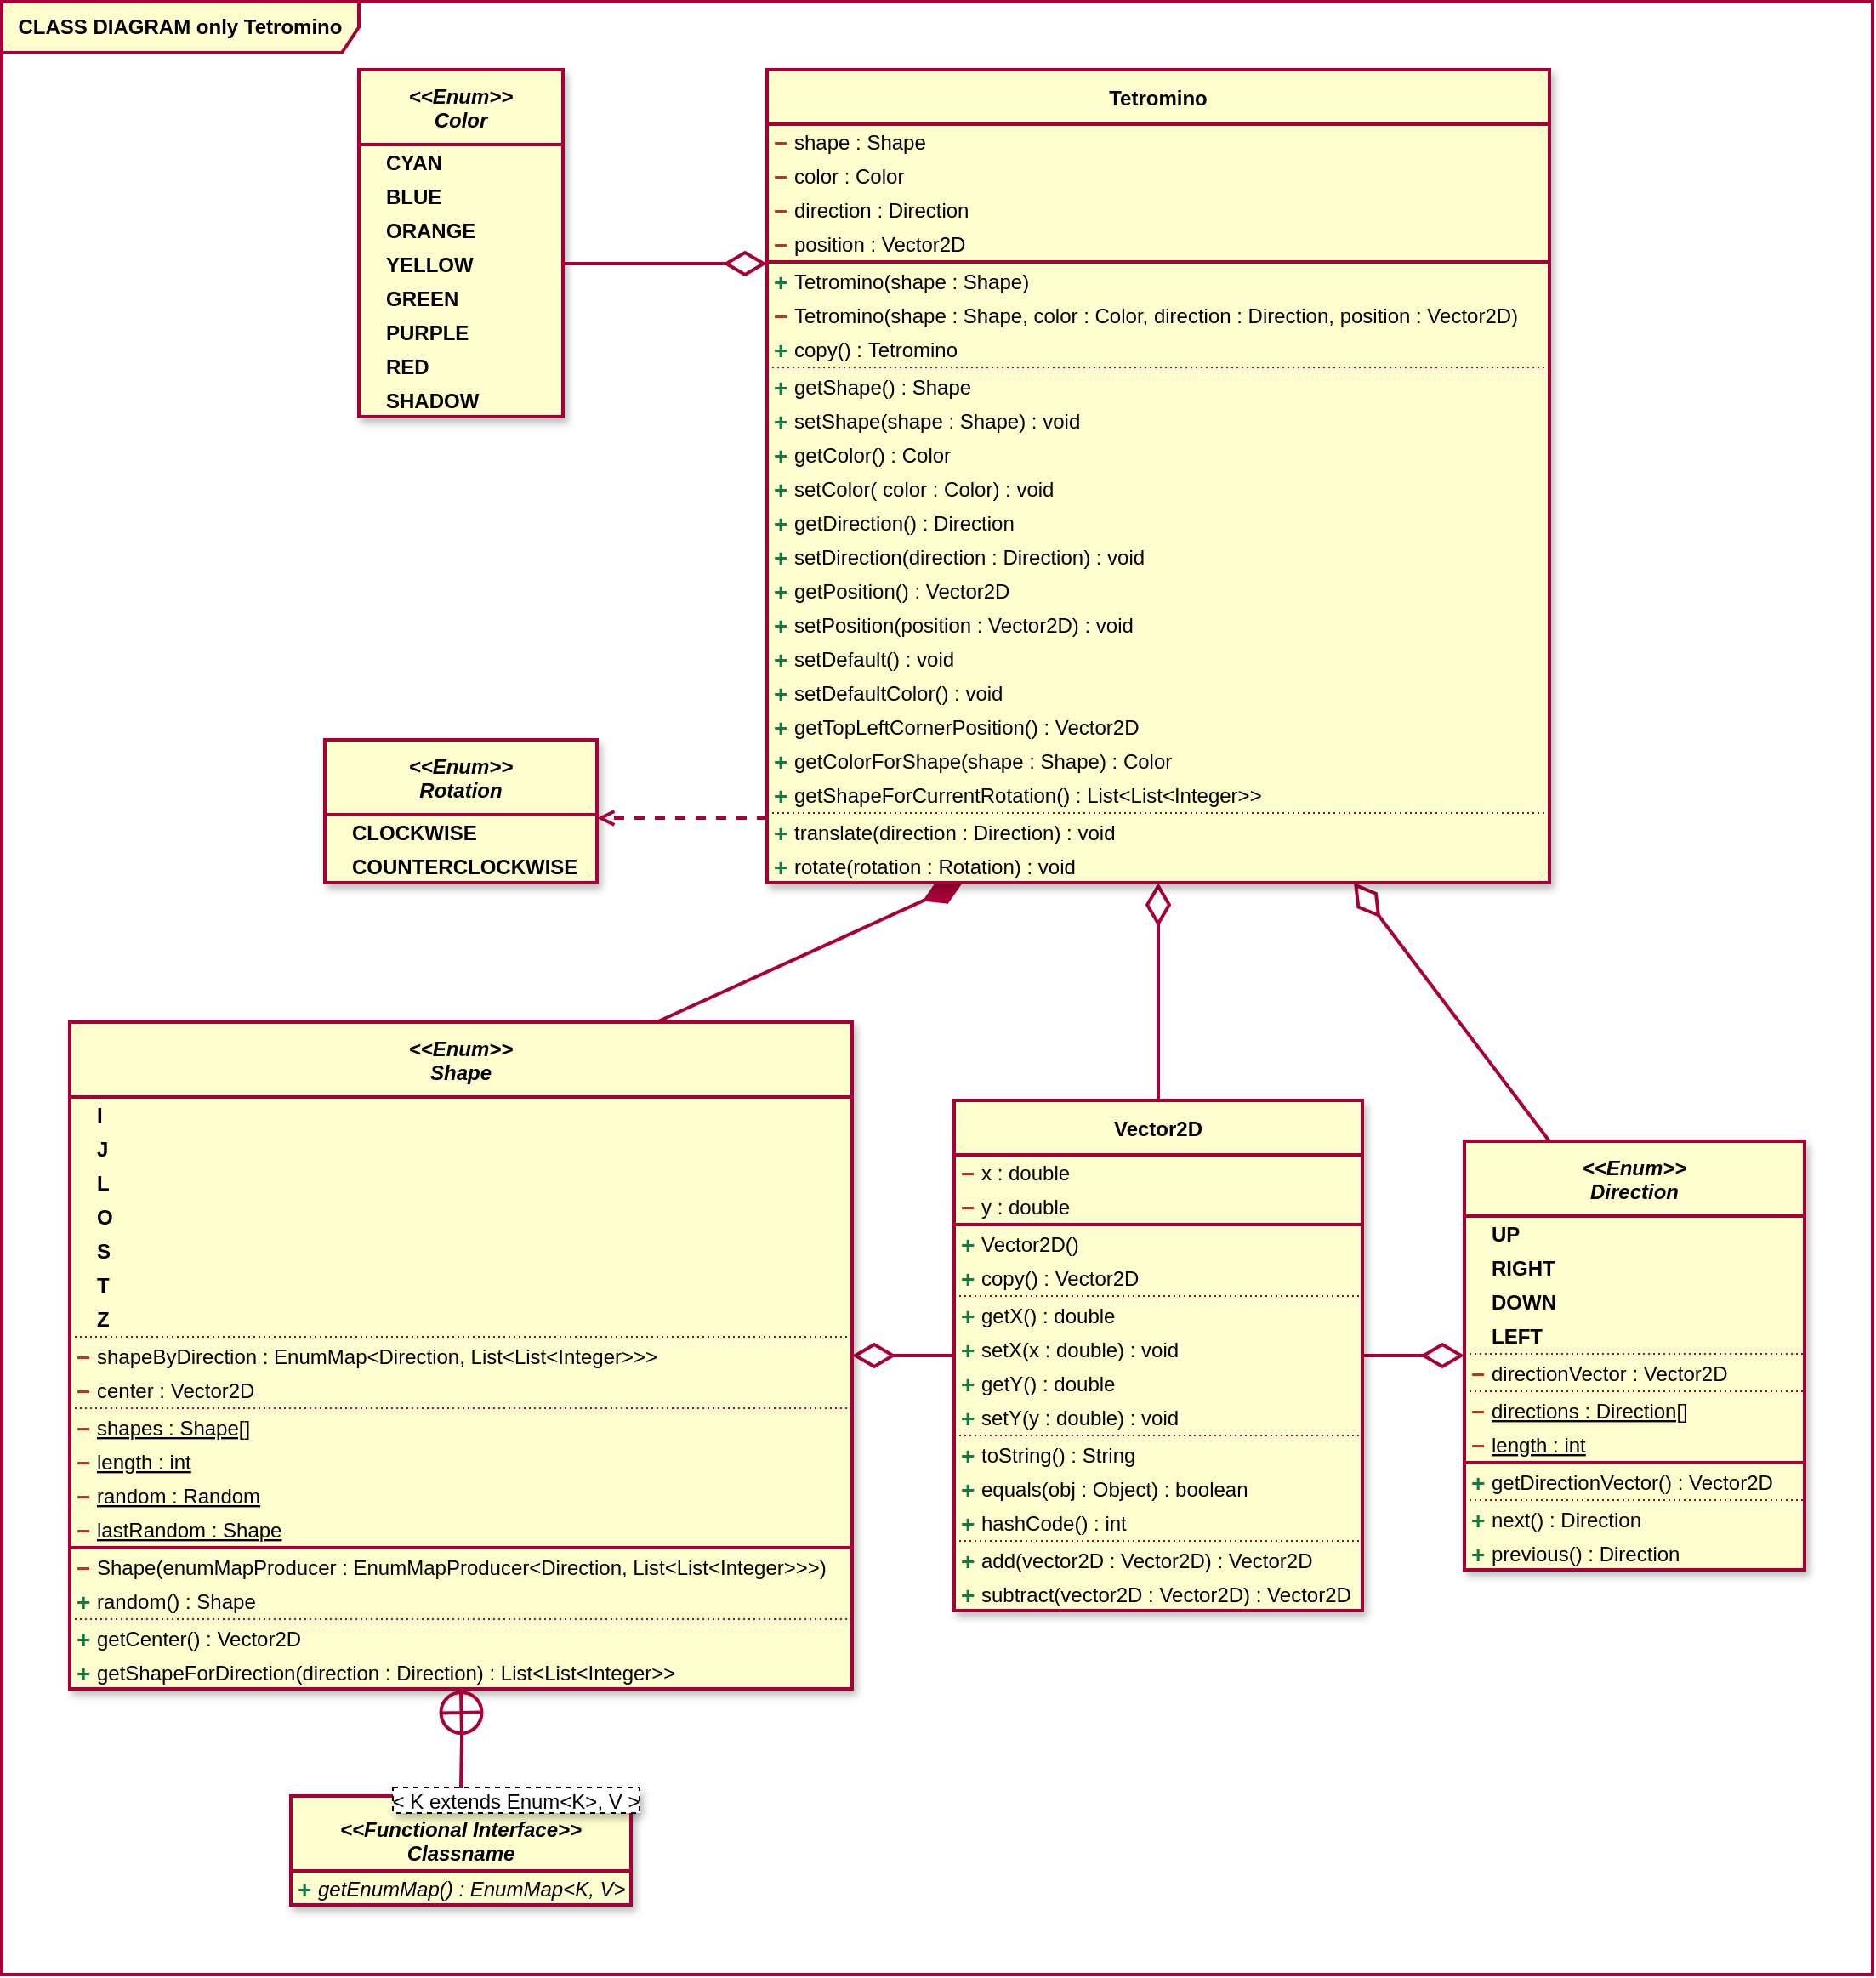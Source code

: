 <mxfile version="14.2.4" type="embed">
    <diagram id="Bbg1Sb1JWJOhMebA5Jdu" name="Page-1">
        <mxGraphModel dx="1197" dy="477" grid="1" gridSize="10" guides="1" tooltips="1" connect="1" arrows="1" fold="1" page="0" pageScale="1" pageWidth="827" pageHeight="1169" math="0" shadow="0">
            <root>
                <mxCell id="0"/>
                <mxCell id="1" parent="0"/>
                <mxCell id="306" style="edgeStyle=orthogonalEdgeStyle;rounded=0;orthogonalLoop=1;jettySize=auto;html=1;startSize=44;endArrow=diamondThin;endFill=0;endSize=20;strokeColor=#A80036;strokeWidth=2;" parent="1" source="24" edge="1">
                    <mxGeometry relative="1" as="geometry">
                        <mxPoint x="560" y="876" as="targetPoint"/>
                    </mxGeometry>
                </mxCell>
                <mxCell id="307" style="edgeStyle=orthogonalEdgeStyle;rounded=0;orthogonalLoop=1;jettySize=auto;html=1;startSize=44;endArrow=diamondThin;endFill=0;endSize=20;strokeColor=#A80036;strokeWidth=2;" parent="1" source="24" edge="1">
                    <mxGeometry relative="1" as="geometry">
                        <mxPoint x="920" y="876" as="targetPoint"/>
                    </mxGeometry>
                </mxCell>
                <mxCell id="308" style="edgeStyle=orthogonalEdgeStyle;rounded=0;orthogonalLoop=1;jettySize=auto;html=1;startSize=44;endArrow=diamondThin;endFill=0;endSize=20;strokeColor=#A80036;strokeWidth=2;entryX=0.5;entryY=1;entryDx=0;entryDy=0;" parent="1" source="24" target="180" edge="1">
                    <mxGeometry relative="1" as="geometry">
                        <mxPoint x="740" y="610" as="targetPoint"/>
                    </mxGeometry>
                </mxCell>
                <mxCell id="24" value="Vector2D" style="swimlane;fontStyle=1;align=center;verticalAlign=middle;childLayout=stackLayout;horizontal=1;startSize=32;horizontalStack=0;resizeParent=1;resizeParentMax=0;resizeLast=0;collapsible=0;marginBottom=0;rounded=0;shadow=1;glass=0;sketch=0;strokeColor=#a80036;strokeWidth=2;fillColor=#fefece;swimlaneFillColor=#FEFECE;expand=1;fontSize=12;spacingTop=0;spacingBottom=0;noLabel=0;snapToPoint=0;fixDash=0;autosize=0;container=0;backgroundOutline=0;overflow=visible;strokeOpacity=100;arcSize=15;" parent="1" vertex="1">
                    <mxGeometry x="620" y="726" width="240" height="300" as="geometry"/>
                </mxCell>
                <mxCell id="29" value="−" style="text;strokeColor=none;fillColor=none;align=left;verticalAlign=middle;spacingLeft=2;spacingRight=4;overflow=hidden;rotatable=0;points=[[0,0.5],[1,0.5]];portConstraint=eastwest;container=0;fontColor=#C82930;fontSize=14;spacingTop=0;fontStyle=1;dropTarget=0;" parent="24" vertex="1">
                    <mxGeometry y="32" width="240" height="20" as="geometry"/>
                </mxCell>
                <mxCell id="30" value="x : double" style="text;strokeColor=none;fillColor=none;align=left;verticalAlign=middle;spacingLeft=4;spacingRight=4;overflow=hidden;rotatable=0;points=[[0,0.5],[1,0.5]];portConstraint=eastwest;fontStyle=0;autosize=1;" parent="29" vertex="1">
                    <mxGeometry x="10" width="80" height="20" as="geometry"/>
                </mxCell>
                <mxCell id="101" value="−" style="text;strokeColor=none;fillColor=none;align=left;verticalAlign=middle;spacingLeft=2;spacingRight=4;overflow=hidden;rotatable=0;points=[[0,0.5],[1,0.5]];portConstraint=eastwest;container=0;fontColor=#C82930;fontSize=14;spacingTop=0;fontStyle=1;dropTarget=0;" parent="24" vertex="1">
                    <mxGeometry y="52" width="240" height="20" as="geometry"/>
                </mxCell>
                <mxCell id="102" value="y : double" style="text;strokeColor=none;fillColor=none;align=left;verticalAlign=middle;spacingLeft=4;spacingRight=4;overflow=hidden;rotatable=0;points=[[0,0.5],[1,0.5]];portConstraint=eastwest;fontStyle=0;autosize=1;" parent="101" vertex="1">
                    <mxGeometry x="10" width="80" height="20" as="geometry"/>
                </mxCell>
                <mxCell id="31" value="" style="line;strokeWidth=2;fillColor=none;align=left;verticalAlign=middle;spacingTop=-1;spacingLeft=3;spacingRight=3;rotatable=0;labelPosition=right;points=[];portConstraint=eastwest;strokeColor=#A80036;" parent="24" vertex="1">
                    <mxGeometry y="72" width="240" height="2" as="geometry"/>
                </mxCell>
                <mxCell id="42" value="+" style="text;strokeColor=none;fillColor=none;align=left;verticalAlign=middle;spacingLeft=2;spacingRight=4;overflow=hidden;rotatable=0;points=[[0,0.5],[1,0.5]];portConstraint=eastwest;container=0;fontColor=#038048;fontStyle=1;fontSize=14;dropTarget=0;" parent="24" vertex="1">
                    <mxGeometry y="74" width="240" height="20" as="geometry"/>
                </mxCell>
                <mxCell id="43" value="Vector2D()" style="text;strokeColor=none;fillColor=none;align=left;verticalAlign=middle;spacingLeft=4;spacingRight=4;overflow=hidden;rotatable=0;points=[[0,0.5],[1,0.5]];portConstraint=eastwest;fontStyle=0;autosize=1;" parent="42" vertex="1">
                    <mxGeometry x="10" width="80" height="20" as="geometry"/>
                </mxCell>
                <mxCell id="44" value="+" style="text;strokeColor=none;fillColor=none;align=left;verticalAlign=middle;spacingLeft=2;spacingRight=4;overflow=hidden;rotatable=0;points=[[0,0.5],[1,0.5]];portConstraint=eastwest;container=0;fontColor=#038048;fontStyle=1;fontSize=14;dropTarget=0;" parent="24" vertex="1">
                    <mxGeometry y="94" width="240" height="20" as="geometry"/>
                </mxCell>
                <mxCell id="45" value="copy() : Vector2D" style="text;strokeColor=none;fillColor=none;align=left;verticalAlign=middle;spacingLeft=4;spacingRight=4;overflow=hidden;rotatable=0;points=[[0,0.5],[1,0.5]];portConstraint=eastwest;fontStyle=0;autosize=1;" parent="44" vertex="1">
                    <mxGeometry x="10" width="120" height="20" as="geometry"/>
                </mxCell>
                <mxCell id="41" value="" style="line;strokeWidth=1;fillColor=none;align=left;verticalAlign=middle;spacingTop=-1;spacingLeft=3;spacingRight=3;rotatable=0;labelPosition=right;points=[];portConstraint=eastwest;strokeColor=#A80036;dashed=1;dashPattern=1 2;" parent="24" vertex="1">
                    <mxGeometry y="114" width="240" height="2" as="geometry"/>
                </mxCell>
                <mxCell id="103" value="+" style="text;strokeColor=none;fillColor=none;align=left;verticalAlign=middle;spacingLeft=2;spacingRight=4;overflow=hidden;rotatable=0;points=[[0,0.5],[1,0.5]];portConstraint=eastwest;container=0;fontColor=#038048;fontStyle=1;fontSize=14;dropTarget=0;" parent="24" vertex="1">
                    <mxGeometry y="116" width="240" height="20" as="geometry"/>
                </mxCell>
                <mxCell id="104" value="getX() : double" style="text;strokeColor=none;fillColor=none;align=left;verticalAlign=middle;spacingLeft=4;spacingRight=4;overflow=hidden;rotatable=0;points=[[0,0.5],[1,0.5]];portConstraint=eastwest;fontStyle=0;autosize=1;" parent="103" vertex="1">
                    <mxGeometry x="10" width="100" height="20" as="geometry"/>
                </mxCell>
                <mxCell id="105" value="+" style="text;strokeColor=none;fillColor=none;align=left;verticalAlign=middle;spacingLeft=2;spacingRight=4;overflow=hidden;rotatable=0;points=[[0,0.5],[1,0.5]];portConstraint=eastwest;container=0;fontColor=#038048;fontStyle=1;fontSize=14;dropTarget=0;" parent="24" vertex="1">
                    <mxGeometry y="136" width="240" height="20" as="geometry"/>
                </mxCell>
                <mxCell id="106" value="setX(x : double) : void" style="text;strokeColor=none;fillColor=none;align=left;verticalAlign=middle;spacingLeft=4;spacingRight=4;overflow=hidden;rotatable=0;points=[[0,0.5],[1,0.5]];portConstraint=eastwest;fontStyle=0;autosize=1;" parent="105" vertex="1">
                    <mxGeometry x="10" width="140" height="20" as="geometry"/>
                </mxCell>
                <mxCell id="107" value="+" style="text;strokeColor=none;fillColor=none;align=left;verticalAlign=middle;spacingLeft=2;spacingRight=4;overflow=hidden;rotatable=0;points=[[0,0.5],[1,0.5]];portConstraint=eastwest;container=0;fontColor=#038048;fontStyle=1;fontSize=14;dropTarget=0;" parent="24" vertex="1">
                    <mxGeometry y="156" width="240" height="20" as="geometry"/>
                </mxCell>
                <mxCell id="108" value="getY() : double" style="text;strokeColor=none;fillColor=none;align=left;verticalAlign=middle;spacingLeft=4;spacingRight=4;overflow=hidden;rotatable=0;points=[[0,0.5],[1,0.5]];portConstraint=eastwest;fontStyle=0;autosize=1;" parent="107" vertex="1">
                    <mxGeometry x="10" width="100" height="20" as="geometry"/>
                </mxCell>
                <mxCell id="109" value="+" style="text;strokeColor=none;fillColor=none;align=left;verticalAlign=middle;spacingLeft=2;spacingRight=4;overflow=hidden;rotatable=0;points=[[0,0.5],[1,0.5]];portConstraint=eastwest;container=0;fontColor=#038048;fontStyle=1;fontSize=14;dropTarget=0;" parent="24" vertex="1">
                    <mxGeometry y="176" width="240" height="20" as="geometry"/>
                </mxCell>
                <mxCell id="110" value="setY(y : double) : void" style="text;strokeColor=none;fillColor=none;align=left;verticalAlign=middle;spacingLeft=4;spacingRight=4;overflow=hidden;rotatable=0;points=[[0,0.5],[1,0.5]];portConstraint=eastwest;fontStyle=0;autosize=1;" parent="109" vertex="1">
                    <mxGeometry x="10" width="140" height="20" as="geometry"/>
                </mxCell>
                <mxCell id="113" value="" style="line;strokeWidth=1;fillColor=none;align=left;verticalAlign=middle;spacingTop=-1;spacingLeft=3;spacingRight=3;rotatable=0;labelPosition=right;points=[];portConstraint=eastwest;strokeColor=#A80036;dashed=1;dashPattern=1 2;" parent="24" vertex="1">
                    <mxGeometry y="196" width="240" height="2" as="geometry"/>
                </mxCell>
                <mxCell id="111" value="+" style="text;strokeColor=none;fillColor=none;align=left;verticalAlign=middle;spacingLeft=2;spacingRight=4;overflow=hidden;rotatable=0;points=[[0,0.5],[1,0.5]];portConstraint=eastwest;container=0;fontColor=#038048;fontStyle=1;fontSize=14;dropTarget=0;" parent="24" vertex="1">
                    <mxGeometry y="198" width="240" height="20" as="geometry"/>
                </mxCell>
                <mxCell id="112" value="toString() : String" style="text;strokeColor=none;fillColor=none;align=left;verticalAlign=middle;spacingLeft=4;spacingRight=4;overflow=hidden;rotatable=0;points=[[0,0.5],[1,0.5]];portConstraint=eastwest;fontStyle=0;autosize=1;" parent="111" vertex="1">
                    <mxGeometry x="10" width="110" height="20" as="geometry"/>
                </mxCell>
                <mxCell id="114" value="+" style="text;strokeColor=none;fillColor=none;align=left;verticalAlign=middle;spacingLeft=2;spacingRight=4;overflow=hidden;rotatable=0;points=[[0,0.5],[1,0.5]];portConstraint=eastwest;container=0;fontColor=#038048;fontStyle=1;fontSize=14;dropTarget=0;" parent="24" vertex="1">
                    <mxGeometry y="218" width="240" height="20" as="geometry"/>
                </mxCell>
                <mxCell id="115" value="equals(obj : Object) : boolean" style="text;strokeColor=none;fillColor=none;align=left;verticalAlign=middle;spacingLeft=4;spacingRight=4;overflow=hidden;rotatable=0;points=[[0,0.5],[1,0.5]];portConstraint=eastwest;fontStyle=0;autosize=1;" parent="114" vertex="1">
                    <mxGeometry x="10" width="180" height="20" as="geometry"/>
                </mxCell>
                <mxCell id="116" value="+" style="text;strokeColor=none;fillColor=none;align=left;verticalAlign=middle;spacingLeft=2;spacingRight=4;overflow=hidden;rotatable=0;points=[[0,0.5],[1,0.5]];portConstraint=eastwest;container=0;fontColor=#038048;fontStyle=1;fontSize=14;dropTarget=0;" parent="24" vertex="1">
                    <mxGeometry y="238" width="240" height="20" as="geometry"/>
                </mxCell>
                <mxCell id="117" value="hashCode() : int" style="text;strokeColor=none;fillColor=none;align=left;verticalAlign=middle;spacingLeft=4;spacingRight=4;overflow=hidden;rotatable=0;points=[[0,0.5],[1,0.5]];portConstraint=eastwest;fontStyle=0;autosize=1;" parent="116" vertex="1">
                    <mxGeometry x="10" width="110" height="20" as="geometry"/>
                </mxCell>
                <mxCell id="122" value="" style="line;strokeWidth=1;fillColor=none;align=left;verticalAlign=middle;spacingTop=-1;spacingLeft=3;spacingRight=3;rotatable=0;labelPosition=right;points=[];portConstraint=eastwest;strokeColor=#A80036;dashed=1;dashPattern=1 2;" parent="24" vertex="1">
                    <mxGeometry y="258" width="240" height="2" as="geometry"/>
                </mxCell>
                <mxCell id="118" value="+" style="text;strokeColor=none;fillColor=none;align=left;verticalAlign=middle;spacingLeft=2;spacingRight=4;overflow=hidden;rotatable=0;points=[[0,0.5],[1,0.5]];portConstraint=eastwest;container=0;fontColor=#038048;fontStyle=1;fontSize=14;dropTarget=0;" parent="24" vertex="1">
                    <mxGeometry y="260" width="240" height="20" as="geometry"/>
                </mxCell>
                <mxCell id="119" value="add(vector2D : Vector2D) : Vector2D" style="text;strokeColor=none;fillColor=none;align=left;verticalAlign=middle;spacingLeft=4;spacingRight=4;overflow=hidden;rotatable=0;points=[[0,0.5],[1,0.5]];portConstraint=eastwest;fontStyle=0;autosize=1;" parent="118" vertex="1">
                    <mxGeometry x="10" width="220" height="20" as="geometry"/>
                </mxCell>
                <mxCell id="120" value="+" style="text;strokeColor=none;fillColor=none;align=left;verticalAlign=middle;spacingLeft=2;spacingRight=4;overflow=hidden;rotatable=0;points=[[0,0.5],[1,0.5]];portConstraint=eastwest;container=0;fontColor=#038048;fontStyle=1;fontSize=14;dropTarget=0;" parent="24" vertex="1">
                    <mxGeometry y="280" width="240" height="20" as="geometry"/>
                </mxCell>
                <mxCell id="121" value="subtract(vector2D : Vector2D) : Vector2D" style="text;strokeColor=none;fillColor=none;align=left;verticalAlign=middle;spacingLeft=4;spacingRight=4;overflow=hidden;rotatable=0;points=[[0,0.5],[1,0.5]];portConstraint=eastwest;fontStyle=0;autosize=1;" parent="120" vertex="1">
                    <mxGeometry x="10" width="240" height="20" as="geometry"/>
                </mxCell>
                <mxCell id="310" style="edgeStyle=none;rounded=0;orthogonalLoop=1;jettySize=auto;html=1;startSize=44;endArrow=diamondThin;endFill=1;endSize=20;strokeColor=#A80036;strokeWidth=2;exitX=0.75;exitY=0;exitDx=0;exitDy=0;entryX=0.25;entryY=1;entryDx=0;entryDy=0;" parent="1" source="50" target="180" edge="1">
                    <mxGeometry relative="1" as="geometry">
                        <mxPoint x="570" y="610" as="targetPoint"/>
                    </mxGeometry>
                </mxCell>
                <mxCell id="50" value="&lt;&lt;Enum&gt;&gt;&#10;Shape" style="swimlane;fontStyle=3;align=center;verticalAlign=middle;childLayout=stackLayout;horizontal=1;startSize=44;horizontalStack=0;resizeParent=1;resizeParentMax=0;resizeLast=0;collapsible=0;marginBottom=0;rounded=0;shadow=1;glass=0;sketch=0;strokeColor=#a80036;strokeWidth=2;fillColor=#fefece;swimlaneFillColor=#FEFECE;expand=1;fontSize=12;spacingTop=0;spacingBottom=0;noLabel=0;snapToPoint=0;fixDash=0;autosize=0;container=0;backgroundOutline=0;overflow=visible;strokeOpacity=100;arcSize=15;" parent="1" vertex="1">
                    <mxGeometry x="100" y="680" width="460" height="392" as="geometry"/>
                </mxCell>
                <mxCell id="51" value="" style="text;strokeColor=none;fillColor=none;align=left;verticalAlign=middle;spacingLeft=2;spacingRight=4;overflow=hidden;rotatable=0;points=[[0,0.5],[1,0.5]];portConstraint=eastwest;container=0;fontColor=#038048;fontStyle=1;fontSize=14;dropTarget=0;" parent="50" vertex="1">
                    <mxGeometry y="44" width="460" height="20" as="geometry"/>
                </mxCell>
                <mxCell id="52" value="I" style="text;strokeColor=none;fillColor=none;align=left;verticalAlign=middle;spacingLeft=4;spacingRight=4;overflow=hidden;rotatable=0;points=[[0,0.5],[1,0.5]];portConstraint=eastwest;fontStyle=1;autosize=1;" parent="51" vertex="1">
                    <mxGeometry x="10" width="30" height="20" as="geometry"/>
                </mxCell>
                <mxCell id="74" value="" style="text;strokeColor=none;fillColor=none;align=left;verticalAlign=middle;spacingLeft=2;spacingRight=4;overflow=hidden;rotatable=0;points=[[0,0.5],[1,0.5]];portConstraint=eastwest;container=0;fontColor=#038048;fontStyle=1;fontSize=14;dropTarget=0;" parent="50" vertex="1">
                    <mxGeometry y="64" width="460" height="20" as="geometry"/>
                </mxCell>
                <mxCell id="75" value="J" style="text;strokeColor=none;fillColor=none;align=left;verticalAlign=middle;spacingLeft=4;spacingRight=4;overflow=hidden;rotatable=0;points=[[0,0.5],[1,0.5]];portConstraint=eastwest;fontStyle=1;autosize=1;" parent="74" vertex="1">
                    <mxGeometry x="10" width="30" height="20" as="geometry"/>
                </mxCell>
                <mxCell id="76" value="" style="text;strokeColor=none;fillColor=none;align=left;verticalAlign=middle;spacingLeft=2;spacingRight=4;overflow=hidden;rotatable=0;points=[[0,0.5],[1,0.5]];portConstraint=eastwest;container=0;fontColor=#038048;fontStyle=1;fontSize=14;dropTarget=0;" parent="50" vertex="1">
                    <mxGeometry y="84" width="460" height="20" as="geometry"/>
                </mxCell>
                <mxCell id="77" value="L" style="text;strokeColor=none;fillColor=none;align=left;verticalAlign=middle;spacingLeft=4;spacingRight=4;overflow=hidden;rotatable=0;points=[[0,0.5],[1,0.5]];portConstraint=eastwest;fontStyle=1;autosize=1;" parent="76" vertex="1">
                    <mxGeometry x="10" width="30" height="20" as="geometry"/>
                </mxCell>
                <mxCell id="78" value="" style="text;strokeColor=none;fillColor=none;align=left;verticalAlign=middle;spacingLeft=2;spacingRight=4;overflow=hidden;rotatable=0;points=[[0,0.5],[1,0.5]];portConstraint=eastwest;container=0;fontColor=#038048;fontStyle=1;fontSize=14;dropTarget=0;" parent="50" vertex="1">
                    <mxGeometry y="104" width="460" height="20" as="geometry"/>
                </mxCell>
                <mxCell id="79" value="O" style="text;strokeColor=none;fillColor=none;align=left;verticalAlign=middle;spacingLeft=4;spacingRight=4;overflow=hidden;rotatable=0;points=[[0,0.5],[1,0.5]];portConstraint=eastwest;fontStyle=1;autosize=1;" parent="78" vertex="1">
                    <mxGeometry x="10" width="30" height="20" as="geometry"/>
                </mxCell>
                <mxCell id="80" value="" style="text;strokeColor=none;fillColor=none;align=left;verticalAlign=middle;spacingLeft=2;spacingRight=4;overflow=hidden;rotatable=0;points=[[0,0.5],[1,0.5]];portConstraint=eastwest;container=0;fontColor=#038048;fontStyle=1;fontSize=14;dropTarget=0;" parent="50" vertex="1">
                    <mxGeometry y="124" width="460" height="20" as="geometry"/>
                </mxCell>
                <mxCell id="81" value="S" style="text;strokeColor=none;fillColor=none;align=left;verticalAlign=middle;spacingLeft=4;spacingRight=4;overflow=hidden;rotatable=0;points=[[0,0.5],[1,0.5]];portConstraint=eastwest;fontStyle=1;autosize=1;" parent="80" vertex="1">
                    <mxGeometry x="10" width="30" height="20" as="geometry"/>
                </mxCell>
                <mxCell id="82" value="" style="text;strokeColor=none;fillColor=none;align=left;verticalAlign=middle;spacingLeft=2;spacingRight=4;overflow=hidden;rotatable=0;points=[[0,0.5],[1,0.5]];portConstraint=eastwest;container=0;fontColor=#038048;fontStyle=1;fontSize=14;dropTarget=0;" parent="50" vertex="1">
                    <mxGeometry y="144" width="460" height="20" as="geometry"/>
                </mxCell>
                <mxCell id="83" value="T" style="text;strokeColor=none;fillColor=none;align=left;verticalAlign=middle;spacingLeft=4;spacingRight=4;overflow=hidden;rotatable=0;points=[[0,0.5],[1,0.5]];portConstraint=eastwest;fontStyle=1;autosize=1;" parent="82" vertex="1">
                    <mxGeometry x="10" width="30" height="20" as="geometry"/>
                </mxCell>
                <mxCell id="84" value="" style="text;strokeColor=none;fillColor=none;align=left;verticalAlign=middle;spacingLeft=2;spacingRight=4;overflow=hidden;rotatable=0;points=[[0,0.5],[1,0.5]];portConstraint=eastwest;container=0;fontColor=#038048;fontStyle=1;fontSize=14;dropTarget=0;" parent="50" vertex="1">
                    <mxGeometry y="164" width="460" height="20" as="geometry"/>
                </mxCell>
                <mxCell id="85" value="Z" style="text;strokeColor=none;fillColor=none;align=left;verticalAlign=middle;spacingLeft=4;spacingRight=4;overflow=hidden;rotatable=0;points=[[0,0.5],[1,0.5]];portConstraint=eastwest;fontStyle=1;autosize=1;" parent="84" vertex="1">
                    <mxGeometry x="10" width="30" height="20" as="geometry"/>
                </mxCell>
                <mxCell id="86" value="" style="line;strokeWidth=1;fillColor=none;align=left;verticalAlign=middle;spacingTop=-1;spacingLeft=3;spacingRight=3;rotatable=0;labelPosition=right;points=[];portConstraint=eastwest;strokeColor=#A80036;dashed=1;dashPattern=1 2;" parent="50" vertex="1">
                    <mxGeometry y="184" width="460" height="2" as="geometry"/>
                </mxCell>
                <mxCell id="55" value="−" style="text;strokeColor=none;fillColor=none;align=left;verticalAlign=middle;spacingLeft=2;spacingRight=4;overflow=hidden;rotatable=0;points=[[0,0.5],[1,0.5]];portConstraint=eastwest;container=0;fontStyle=1;fontSize=14;fontColor=#C82930;dropTarget=0;" parent="50" vertex="1">
                    <mxGeometry y="186" width="460" height="20" as="geometry"/>
                </mxCell>
                <mxCell id="56" value="shapeByDirection : EnumMap&lt;Direction, List&lt;List&lt;Integer&gt;&gt;&gt;" style="text;strokeColor=none;fillColor=none;align=left;verticalAlign=middle;spacingLeft=4;spacingRight=4;overflow=hidden;rotatable=0;points=[[0,0.5],[1,0.5]];portConstraint=eastwest;fontStyle=0;autosize=1;" parent="55" vertex="1">
                    <mxGeometry x="10" width="350" height="20" as="geometry"/>
                </mxCell>
                <mxCell id="87" value="−" style="text;strokeColor=none;fillColor=none;align=left;verticalAlign=middle;spacingLeft=2;spacingRight=4;overflow=hidden;rotatable=0;points=[[0,0.5],[1,0.5]];portConstraint=eastwest;container=0;fontStyle=1;fontSize=14;fontColor=#C82930;dropTarget=0;" parent="50" vertex="1">
                    <mxGeometry y="206" width="460" height="20" as="geometry"/>
                </mxCell>
                <mxCell id="88" value="center : Vector2D" style="text;strokeColor=none;fillColor=none;align=left;verticalAlign=middle;spacingLeft=4;spacingRight=4;overflow=hidden;rotatable=0;points=[[0,0.5],[1,0.5]];portConstraint=eastwest;fontStyle=0;autosize=1;" parent="87" vertex="1">
                    <mxGeometry x="10" width="120" height="20" as="geometry"/>
                </mxCell>
                <mxCell id="97" value="" style="line;strokeWidth=1;fillColor=none;align=left;verticalAlign=middle;spacingTop=-1;spacingLeft=3;spacingRight=3;rotatable=0;labelPosition=right;points=[];portConstraint=eastwest;strokeColor=#A80036;dashed=1;dashPattern=1 2;" parent="50" vertex="1">
                    <mxGeometry y="226" width="460" height="2" as="geometry"/>
                </mxCell>
                <mxCell id="89" value="−" style="text;strokeColor=none;fillColor=none;align=left;verticalAlign=middle;spacingLeft=2;spacingRight=4;overflow=hidden;rotatable=0;points=[[0,0.5],[1,0.5]];portConstraint=eastwest;container=0;fontStyle=1;fontSize=14;fontColor=#C82930;dropTarget=0;" parent="50" vertex="1">
                    <mxGeometry y="228" width="460" height="20" as="geometry"/>
                </mxCell>
                <mxCell id="90" value="shapes : Shape[]" style="text;strokeColor=none;fillColor=none;align=left;verticalAlign=middle;spacingLeft=4;spacingRight=4;overflow=hidden;rotatable=0;points=[[0,0.5],[1,0.5]];portConstraint=eastwest;fontStyle=4;autosize=1;" parent="89" vertex="1">
                    <mxGeometry x="10" width="110" height="20" as="geometry"/>
                </mxCell>
                <mxCell id="91" value="−" style="text;strokeColor=none;fillColor=none;align=left;verticalAlign=middle;spacingLeft=2;spacingRight=4;overflow=hidden;rotatable=0;points=[[0,0.5],[1,0.5]];portConstraint=eastwest;container=0;fontStyle=1;fontSize=14;fontColor=#C82930;dropTarget=0;" parent="50" vertex="1">
                    <mxGeometry y="248" width="460" height="20" as="geometry"/>
                </mxCell>
                <mxCell id="92" value="length : int" style="text;strokeColor=none;fillColor=none;align=left;verticalAlign=middle;spacingLeft=4;spacingRight=4;overflow=hidden;rotatable=0;points=[[0,0.5],[1,0.5]];portConstraint=eastwest;fontStyle=4;autosize=1;" parent="91" vertex="1">
                    <mxGeometry x="10" width="80" height="20" as="geometry"/>
                </mxCell>
                <mxCell id="93" value="−" style="text;strokeColor=none;fillColor=none;align=left;verticalAlign=middle;spacingLeft=2;spacingRight=4;overflow=hidden;rotatable=0;points=[[0,0.5],[1,0.5]];portConstraint=eastwest;container=0;fontStyle=1;fontSize=14;fontColor=#C82930;dropTarget=0;" parent="50" vertex="1">
                    <mxGeometry y="268" width="460" height="20" as="geometry"/>
                </mxCell>
                <mxCell id="94" value="random : Random" style="text;strokeColor=none;fillColor=none;align=left;verticalAlign=middle;spacingLeft=4;spacingRight=4;overflow=hidden;rotatable=0;points=[[0,0.5],[1,0.5]];portConstraint=eastwest;fontStyle=4;autosize=1;" parent="93" vertex="1">
                    <mxGeometry x="10" width="120" height="20" as="geometry"/>
                </mxCell>
                <mxCell id="95" value="−" style="text;strokeColor=none;fillColor=none;align=left;verticalAlign=middle;spacingLeft=2;spacingRight=4;overflow=hidden;rotatable=0;points=[[0,0.5],[1,0.5]];portConstraint=eastwest;container=0;fontStyle=1;fontSize=14;fontColor=#C82930;dropTarget=0;" parent="50" vertex="1">
                    <mxGeometry y="288" width="460" height="20" as="geometry"/>
                </mxCell>
                <mxCell id="96" value="lastRandom : Shape" style="text;strokeColor=none;fillColor=none;align=left;verticalAlign=middle;spacingLeft=4;spacingRight=4;overflow=hidden;rotatable=0;points=[[0,0.5],[1,0.5]];portConstraint=eastwest;fontStyle=4;autosize=1;" parent="95" vertex="1">
                    <mxGeometry x="10" width="130" height="20" as="geometry"/>
                </mxCell>
                <mxCell id="57" value="" style="line;strokeWidth=2;fillColor=none;align=left;verticalAlign=middle;spacingTop=-1;spacingLeft=3;spacingRight=3;rotatable=0;labelPosition=right;points=[];portConstraint=eastwest;strokeColor=#A80036;" parent="50" vertex="1">
                    <mxGeometry y="308" width="460" height="2" as="geometry"/>
                </mxCell>
                <mxCell id="58" value="−" style="text;strokeColor=none;fillColor=none;align=left;verticalAlign=middle;spacingLeft=2;spacingRight=4;overflow=hidden;rotatable=0;points=[[0,0.5],[1,0.5]];portConstraint=eastwest;container=0;fontSize=14;spacingTop=0;fontStyle=1;fontColor=#C82930;dropTarget=0;" parent="50" vertex="1">
                    <mxGeometry y="310" width="460" height="20" as="geometry"/>
                </mxCell>
                <mxCell id="59" value="Shape(enumMapProducer : EnumMapProducer&lt;Direction, List&lt;List&lt;Integer&gt;&gt;&gt;)" style="text;strokeColor=none;fillColor=none;align=left;verticalAlign=middle;spacingLeft=4;spacingRight=4;overflow=hidden;rotatable=0;points=[[0,0.5],[1,0.5]];portConstraint=eastwest;fontStyle=0;autosize=1;" parent="58" vertex="1">
                    <mxGeometry x="10" width="450" height="20" as="geometry"/>
                </mxCell>
                <mxCell id="98" value="+" style="text;strokeColor=none;fillColor=none;align=left;verticalAlign=middle;spacingLeft=2;spacingRight=4;overflow=hidden;rotatable=0;points=[[0,0.5],[1,0.5]];portConstraint=eastwest;container=0;fontColor=#038048;fontStyle=1;fontSize=14;dropTarget=0;" parent="50" vertex="1">
                    <mxGeometry y="330" width="460" height="20" as="geometry"/>
                </mxCell>
                <mxCell id="99" value="random() : Shape" style="text;strokeColor=none;fillColor=none;align=left;verticalAlign=middle;spacingLeft=4;spacingRight=4;overflow=hidden;rotatable=0;points=[[0,0.5],[1,0.5]];portConstraint=eastwest;fontStyle=0;autosize=1;" parent="98" vertex="1">
                    <mxGeometry x="10" width="120" height="20" as="geometry"/>
                </mxCell>
                <mxCell id="67" value="" style="line;strokeWidth=1;fillColor=none;align=left;verticalAlign=middle;spacingTop=-1;spacingLeft=3;spacingRight=3;rotatable=0;labelPosition=right;points=[];portConstraint=eastwest;strokeColor=#A80036;dashed=1;dashPattern=1 2;" parent="50" vertex="1">
                    <mxGeometry y="350" width="460" height="2" as="geometry"/>
                </mxCell>
                <mxCell id="68" value="+" style="text;strokeColor=none;fillColor=none;align=left;verticalAlign=middle;spacingLeft=2;spacingRight=4;overflow=hidden;rotatable=0;points=[[0,0.5],[1,0.5]];portConstraint=eastwest;container=0;fontColor=#038048;fontStyle=1;fontSize=14;dropTarget=0;" parent="50" vertex="1">
                    <mxGeometry y="352" width="460" height="20" as="geometry"/>
                </mxCell>
                <mxCell id="69" value="getCenter() : Vector2D" style="text;strokeColor=none;fillColor=none;align=left;verticalAlign=middle;spacingLeft=4;spacingRight=4;overflow=hidden;rotatable=0;points=[[0,0.5],[1,0.5]];portConstraint=eastwest;fontStyle=0;autosize=1;" parent="68" vertex="1">
                    <mxGeometry x="10" width="140" height="20" as="geometry"/>
                </mxCell>
                <mxCell id="70" value="+" style="text;strokeColor=none;fillColor=none;align=left;verticalAlign=middle;spacingLeft=2;spacingRight=4;overflow=hidden;rotatable=0;points=[[0,0.5],[1,0.5]];portConstraint=eastwest;container=0;fontColor=#038048;fontStyle=1;fontSize=14;dropTarget=0;" parent="50" vertex="1">
                    <mxGeometry y="372" width="460" height="20" as="geometry"/>
                </mxCell>
                <mxCell id="71" value="getShapeForDirection(direction : Direction) : List&lt;List&lt;Integer&gt;&gt;" style="text;strokeColor=none;fillColor=none;align=left;verticalAlign=middle;spacingLeft=4;spacingRight=4;overflow=hidden;rotatable=0;points=[[0,0.5],[1,0.5]];portConstraint=eastwest;fontStyle=0;autosize=1;" parent="70" vertex="1">
                    <mxGeometry x="10" width="360" height="20" as="geometry"/>
                </mxCell>
                <mxCell id="100" value="" style="group;imageWidth=24;spacingBottom=0;" parent="1" vertex="1" connectable="0">
                    <mxGeometry x="210" y="1130" width="225" height="71" as="geometry"/>
                </mxCell>
                <mxCell id="2" value="&lt;&lt;Functional Interface&gt;&gt;&#10;Classname" style="swimlane;fontStyle=3;align=center;verticalAlign=middle;childLayout=stackLayout;horizontal=1;startSize=44;horizontalStack=0;resizeParent=1;resizeParentMax=0;resizeLast=0;collapsible=0;marginBottom=0;rounded=0;shadow=1;glass=0;sketch=0;strokeColor=#a80036;strokeWidth=2;fillColor=#fefece;swimlaneFillColor=#FEFECE;expand=1;fontSize=12;spacingTop=0;spacingBottom=-8;noLabel=0;snapToPoint=0;fixDash=0;autosize=0;container=0;backgroundOutline=0;overflow=visible;strokeOpacity=100;arcSize=15;" parent="100" vertex="1">
                    <mxGeometry x="20" y="5" width="200" height="64" as="geometry"/>
                </mxCell>
                <mxCell id="20" value="+" style="text;strokeColor=none;fillColor=none;align=left;verticalAlign=middle;spacingLeft=2;spacingRight=4;overflow=hidden;rotatable=0;points=[[0,0.5],[1,0.5]];portConstraint=eastwest;container=0;fontColor=#038048;fontStyle=1;fontSize=14;dropTarget=0;" parent="2" vertex="1">
                    <mxGeometry y="44" width="200" height="20" as="geometry"/>
                </mxCell>
                <mxCell id="21" value="getEnumMap() : EnumMap&lt;K, V&gt;" style="text;strokeColor=none;fillColor=none;align=left;verticalAlign=middle;spacingLeft=4;spacingRight=4;overflow=hidden;rotatable=0;points=[[0,0.5],[1,0.5]];portConstraint=eastwest;fontStyle=2;autosize=1;" parent="20" vertex="1">
                    <mxGeometry x="10" width="200" height="20" as="geometry"/>
                </mxCell>
                <mxCell id="47" value="&lt; K extends Enum&lt;K&gt;, V &gt;" style="fontStyle=0;dashed=1;rounded=0;shadow=1;glass=0;sketch=0;startSize=26;strokeWidth=1;fontSize=12;fillColor=#FFFFFF;imageWidth=24;" parent="100" vertex="1">
                    <mxGeometry x="80" width="145" height="15" as="geometry"/>
                </mxCell>
                <mxCell id="309" style="rounded=0;orthogonalLoop=1;jettySize=auto;html=1;startSize=44;endArrow=diamondThin;endFill=0;endSize=20;strokeColor=#A80036;strokeWidth=2;exitX=0.25;exitY=0;exitDx=0;exitDy=0;entryX=0.75;entryY=1;entryDx=0;entryDy=0;" parent="1" source="145" target="180" edge="1">
                    <mxGeometry relative="1" as="geometry">
                        <mxPoint x="870" y="620" as="targetPoint"/>
                    </mxGeometry>
                </mxCell>
                <mxCell id="145" value="&lt;&lt;Enum&gt;&gt;&#10;Direction" style="swimlane;fontStyle=3;align=center;verticalAlign=middle;childLayout=stackLayout;horizontal=1;startSize=44;horizontalStack=0;resizeParent=1;resizeParentMax=0;resizeLast=0;collapsible=0;marginBottom=0;rounded=0;shadow=1;glass=0;sketch=0;strokeColor=#a80036;strokeWidth=2;fillColor=#fefece;swimlaneFillColor=#FEFECE;expand=1;fontSize=12;spacingTop=0;spacingBottom=0;noLabel=0;snapToPoint=0;fixDash=0;autosize=0;container=0;backgroundOutline=0;overflow=visible;strokeOpacity=100;arcSize=15;" parent="1" vertex="1">
                    <mxGeometry x="920" y="750" width="200" height="252" as="geometry"/>
                </mxCell>
                <mxCell id="146" value="" style="text;strokeColor=none;fillColor=none;align=left;verticalAlign=middle;spacingLeft=2;spacingRight=4;overflow=hidden;rotatable=0;points=[[0,0.5],[1,0.5]];portConstraint=eastwest;container=0;fontColor=#038048;fontStyle=1;fontSize=14;dropTarget=0;" parent="145" vertex="1">
                    <mxGeometry y="44" width="200" height="20" as="geometry"/>
                </mxCell>
                <mxCell id="147" value="UP" style="text;strokeColor=none;fillColor=none;align=left;verticalAlign=middle;spacingLeft=4;spacingRight=4;overflow=hidden;rotatable=0;points=[[0,0.5],[1,0.5]];portConstraint=eastwest;fontStyle=1;autosize=1;" parent="146" vertex="1">
                    <mxGeometry x="10" width="40" height="20" as="geometry"/>
                </mxCell>
                <mxCell id="167" value="" style="text;strokeColor=none;fillColor=none;align=left;verticalAlign=middle;spacingLeft=2;spacingRight=4;overflow=hidden;rotatable=0;points=[[0,0.5],[1,0.5]];portConstraint=eastwest;container=0;fontColor=#038048;fontStyle=1;fontSize=14;dropTarget=0;" parent="145" vertex="1">
                    <mxGeometry y="64" width="200" height="20" as="geometry"/>
                </mxCell>
                <mxCell id="168" value="RIGHT" style="text;strokeColor=none;fillColor=none;align=left;verticalAlign=middle;spacingLeft=4;spacingRight=4;overflow=hidden;rotatable=0;points=[[0,0.5],[1,0.5]];portConstraint=eastwest;fontStyle=1;autosize=1;" parent="167" vertex="1">
                    <mxGeometry x="10" width="60" height="20" as="geometry"/>
                </mxCell>
                <mxCell id="169" value="" style="text;strokeColor=none;fillColor=none;align=left;verticalAlign=middle;spacingLeft=2;spacingRight=4;overflow=hidden;rotatable=0;points=[[0,0.5],[1,0.5]];portConstraint=eastwest;container=0;fontColor=#038048;fontStyle=1;fontSize=14;dropTarget=0;" parent="145" vertex="1">
                    <mxGeometry y="84" width="200" height="20" as="geometry"/>
                </mxCell>
                <mxCell id="170" value="DOWN" style="text;strokeColor=none;fillColor=none;align=left;verticalAlign=middle;spacingLeft=4;spacingRight=4;overflow=hidden;rotatable=0;points=[[0,0.5],[1,0.5]];portConstraint=eastwest;fontStyle=1;autosize=1;" parent="169" vertex="1">
                    <mxGeometry x="10" width="60" height="20" as="geometry"/>
                </mxCell>
                <mxCell id="171" value="" style="text;strokeColor=none;fillColor=none;align=left;verticalAlign=middle;spacingLeft=2;spacingRight=4;overflow=hidden;rotatable=0;points=[[0,0.5],[1,0.5]];portConstraint=eastwest;container=0;fontColor=#038048;fontStyle=1;fontSize=14;dropTarget=0;" parent="145" vertex="1">
                    <mxGeometry y="104" width="200" height="20" as="geometry"/>
                </mxCell>
                <mxCell id="172" value="LEFT" style="text;strokeColor=none;fillColor=none;align=left;verticalAlign=middle;spacingLeft=4;spacingRight=4;overflow=hidden;rotatable=0;points=[[0,0.5],[1,0.5]];portConstraint=eastwest;fontStyle=1;autosize=1;" parent="171" vertex="1">
                    <mxGeometry x="10" width="50" height="20" as="geometry"/>
                </mxCell>
                <mxCell id="173" value="" style="line;strokeWidth=1;fillColor=none;align=left;verticalAlign=middle;spacingTop=-1;spacingLeft=3;spacingRight=3;rotatable=0;labelPosition=right;points=[];portConstraint=eastwest;strokeColor=#A80036;dashed=1;dashPattern=1 2;" parent="145" vertex="1">
                    <mxGeometry y="124" width="200" height="2" as="geometry"/>
                </mxCell>
                <mxCell id="150" value="−" style="text;strokeColor=none;fillColor=none;align=left;verticalAlign=middle;spacingLeft=2;spacingRight=4;overflow=hidden;rotatable=0;points=[[0,0.5],[1,0.5]];portConstraint=eastwest;container=0;fontStyle=1;fontSize=14;fontColor=#C82930;dropTarget=0;" parent="145" vertex="1">
                    <mxGeometry y="126" width="200" height="20" as="geometry"/>
                </mxCell>
                <mxCell id="151" value="directionVector : Vector2D" style="text;strokeColor=none;fillColor=none;align=left;verticalAlign=middle;spacingLeft=4;spacingRight=4;overflow=hidden;rotatable=0;points=[[0,0.5],[1,0.5]];portConstraint=eastwest;fontStyle=0;autosize=1;" parent="150" vertex="1">
                    <mxGeometry x="10" width="160" height="20" as="geometry"/>
                </mxCell>
                <mxCell id="162" value="" style="line;strokeWidth=1;fillColor=none;align=left;verticalAlign=middle;spacingTop=-1;spacingLeft=3;spacingRight=3;rotatable=0;labelPosition=right;points=[];portConstraint=eastwest;strokeColor=#A80036;dashed=1;dashPattern=1 2;" parent="145" vertex="1">
                    <mxGeometry y="146" width="200" height="2" as="geometry"/>
                </mxCell>
                <mxCell id="174" value="−" style="text;strokeColor=none;fillColor=none;align=left;verticalAlign=middle;spacingLeft=2;spacingRight=4;overflow=hidden;rotatable=0;points=[[0,0.5],[1,0.5]];portConstraint=eastwest;container=0;fontStyle=1;fontSize=14;fontColor=#C82930;dropTarget=0;" parent="145" vertex="1">
                    <mxGeometry y="148" width="200" height="20" as="geometry"/>
                </mxCell>
                <mxCell id="175" value="directions : Direction[]" style="text;strokeColor=none;fillColor=none;align=left;verticalAlign=middle;spacingLeft=4;spacingRight=4;overflow=hidden;rotatable=0;points=[[0,0.5],[1,0.5]];portConstraint=eastwest;fontStyle=4;autosize=1;" parent="174" vertex="1">
                    <mxGeometry x="10" width="140" height="20" as="geometry"/>
                </mxCell>
                <mxCell id="176" value="−" style="text;strokeColor=none;fillColor=none;align=left;verticalAlign=middle;spacingLeft=2;spacingRight=4;overflow=hidden;rotatable=0;points=[[0,0.5],[1,0.5]];portConstraint=eastwest;container=0;fontStyle=1;fontSize=14;fontColor=#C82930;dropTarget=0;" parent="145" vertex="1">
                    <mxGeometry y="168" width="200" height="20" as="geometry"/>
                </mxCell>
                <mxCell id="177" value="length : int" style="text;strokeColor=none;fillColor=none;align=left;verticalAlign=middle;spacingLeft=4;spacingRight=4;overflow=hidden;rotatable=0;points=[[0,0.5],[1,0.5]];portConstraint=eastwest;fontStyle=4;autosize=1;" parent="176" vertex="1">
                    <mxGeometry x="10" width="80" height="20" as="geometry"/>
                </mxCell>
                <mxCell id="152" value="" style="line;strokeWidth=2;fillColor=none;align=left;verticalAlign=middle;spacingTop=-1;spacingLeft=3;spacingRight=3;rotatable=0;labelPosition=right;points=[];portConstraint=eastwest;strokeColor=#A80036;" parent="145" vertex="1">
                    <mxGeometry y="188" width="200" height="2" as="geometry"/>
                </mxCell>
                <mxCell id="163" value="+" style="text;strokeColor=none;fillColor=none;align=left;verticalAlign=middle;spacingLeft=2;spacingRight=4;overflow=hidden;rotatable=0;points=[[0,0.5],[1,0.5]];portConstraint=eastwest;container=0;fontColor=#038048;fontStyle=1;fontSize=14;dropTarget=0;" parent="145" vertex="1">
                    <mxGeometry y="190" width="200" height="20" as="geometry"/>
                </mxCell>
                <mxCell id="164" value="getDirectionVector() : Vector2D" style="text;strokeColor=none;fillColor=none;align=left;verticalAlign=middle;spacingLeft=4;spacingRight=4;overflow=hidden;rotatable=0;points=[[0,0.5],[1,0.5]];portConstraint=eastwest;fontStyle=0;autosize=1;" parent="163" vertex="1">
                    <mxGeometry x="10" width="190" height="20" as="geometry"/>
                </mxCell>
                <mxCell id="157" value="" style="line;strokeWidth=1;fillColor=none;align=left;verticalAlign=middle;spacingTop=-1;spacingLeft=3;spacingRight=3;rotatable=0;labelPosition=right;points=[];portConstraint=eastwest;strokeColor=#A80036;dashed=1;dashPattern=1 2;" parent="145" vertex="1">
                    <mxGeometry y="210" width="200" height="2" as="geometry"/>
                </mxCell>
                <mxCell id="165" value="+" style="text;strokeColor=none;fillColor=none;align=left;verticalAlign=middle;spacingLeft=2;spacingRight=4;overflow=hidden;rotatable=0;points=[[0,0.5],[1,0.5]];portConstraint=eastwest;container=0;fontColor=#038048;fontStyle=1;fontSize=14;dropTarget=0;" parent="145" vertex="1">
                    <mxGeometry y="212" width="200" height="20" as="geometry"/>
                </mxCell>
                <mxCell id="166" value="next() : Direction" style="text;strokeColor=none;fillColor=none;align=left;verticalAlign=middle;spacingLeft=4;spacingRight=4;overflow=hidden;rotatable=0;points=[[0,0.5],[1,0.5]];portConstraint=eastwest;fontStyle=0;autosize=1;" parent="165" vertex="1">
                    <mxGeometry x="10" width="110" height="20" as="geometry"/>
                </mxCell>
                <mxCell id="178" value="+" style="text;strokeColor=none;fillColor=none;align=left;verticalAlign=middle;spacingLeft=2;spacingRight=4;overflow=hidden;rotatable=0;points=[[0,0.5],[1,0.5]];portConstraint=eastwest;container=0;fontColor=#038048;fontStyle=1;fontSize=14;dropTarget=0;" parent="145" vertex="1">
                    <mxGeometry y="232" width="200" height="20" as="geometry"/>
                </mxCell>
                <mxCell id="179" value="previous() : Direction" style="text;strokeColor=none;fillColor=none;align=left;verticalAlign=middle;spacingLeft=4;spacingRight=4;overflow=hidden;rotatable=0;points=[[0,0.5],[1,0.5]];portConstraint=eastwest;fontStyle=0;autosize=1;" parent="178" vertex="1">
                    <mxGeometry x="10" width="130" height="20" as="geometry"/>
                </mxCell>
                <mxCell id="180" value="Tetromino" style="swimlane;fontStyle=1;align=center;verticalAlign=middle;childLayout=stackLayout;horizontal=1;startSize=32;horizontalStack=0;resizeParent=1;resizeParentMax=0;resizeLast=0;collapsible=0;marginBottom=0;rounded=0;shadow=1;glass=0;sketch=0;strokeColor=#a80036;strokeWidth=2;fillColor=#fefece;swimlaneFillColor=#FEFECE;expand=1;fontSize=12;spacingTop=0;spacingBottom=0;noLabel=0;snapToPoint=0;fixDash=0;autosize=0;container=0;backgroundOutline=0;overflow=visible;strokeOpacity=100;arcSize=15;" parent="1" vertex="1">
                    <mxGeometry x="510" y="120" width="460" height="478" as="geometry"/>
                </mxCell>
                <mxCell id="185" value="−" style="text;strokeColor=none;fillColor=none;align=left;verticalAlign=middle;spacingLeft=2;spacingRight=4;overflow=hidden;rotatable=0;points=[[0,0.5],[1,0.5]];portConstraint=eastwest;container=0;fontColor=#C82930;fontSize=14;spacingTop=0;fontStyle=1;dropTarget=0;" parent="180" vertex="1">
                    <mxGeometry y="32" width="460" height="20" as="geometry"/>
                </mxCell>
                <mxCell id="186" value="shape : Shape" style="text;strokeColor=none;fillColor=none;align=left;verticalAlign=middle;spacingLeft=4;spacingRight=4;overflow=hidden;rotatable=0;points=[[0,0.5],[1,0.5]];portConstraint=eastwest;fontStyle=0;autosize=1;" parent="185" vertex="1">
                    <mxGeometry x="10" width="100" height="20" as="geometry"/>
                </mxCell>
                <mxCell id="202" value="−" style="text;strokeColor=none;fillColor=none;align=left;verticalAlign=middle;spacingLeft=2;spacingRight=4;overflow=hidden;rotatable=0;points=[[0,0.5],[1,0.5]];portConstraint=eastwest;container=0;fontColor=#C82930;fontSize=14;spacingTop=0;fontStyle=1;dropTarget=0;" parent="180" vertex="1">
                    <mxGeometry y="52" width="460" height="20" as="geometry"/>
                </mxCell>
                <mxCell id="203" value="color : Color" style="text;strokeColor=none;fillColor=none;align=left;verticalAlign=middle;spacingLeft=4;spacingRight=4;overflow=hidden;rotatable=0;points=[[0,0.5],[1,0.5]];portConstraint=eastwest;fontStyle=0;autosize=1;" parent="202" vertex="1">
                    <mxGeometry x="10" width="90" height="20" as="geometry"/>
                </mxCell>
                <mxCell id="204" value="−" style="text;strokeColor=none;fillColor=none;align=left;verticalAlign=middle;spacingLeft=2;spacingRight=4;overflow=hidden;rotatable=0;points=[[0,0.5],[1,0.5]];portConstraint=eastwest;container=0;fontColor=#C82930;fontSize=14;spacingTop=0;fontStyle=1;dropTarget=0;" parent="180" vertex="1">
                    <mxGeometry y="72" width="460" height="20" as="geometry"/>
                </mxCell>
                <mxCell id="205" value="direction : Direction" style="text;strokeColor=none;fillColor=none;align=left;verticalAlign=middle;spacingLeft=4;spacingRight=4;overflow=hidden;rotatable=0;points=[[0,0.5],[1,0.5]];portConstraint=eastwest;fontStyle=0;autosize=1;" parent="204" vertex="1">
                    <mxGeometry x="10" width="130" height="20" as="geometry"/>
                </mxCell>
                <mxCell id="206" value="−" style="text;strokeColor=none;fillColor=none;align=left;verticalAlign=middle;spacingLeft=2;spacingRight=4;overflow=hidden;rotatable=0;points=[[0,0.5],[1,0.5]];portConstraint=eastwest;container=0;fontColor=#C82930;fontSize=14;spacingTop=0;fontStyle=1;dropTarget=0;" parent="180" vertex="1">
                    <mxGeometry y="92" width="460" height="20" as="geometry"/>
                </mxCell>
                <mxCell id="207" value="position : Vector2D" style="text;strokeColor=none;fillColor=none;align=left;verticalAlign=middle;spacingLeft=4;spacingRight=4;overflow=hidden;rotatable=0;points=[[0,0.5],[1,0.5]];portConstraint=eastwest;fontStyle=0;autosize=1;" parent="206" vertex="1">
                    <mxGeometry x="10" width="120" height="20" as="geometry"/>
                </mxCell>
                <mxCell id="187" value="" style="line;strokeWidth=2;fillColor=none;align=left;verticalAlign=middle;spacingTop=-1;spacingLeft=3;spacingRight=3;rotatable=0;labelPosition=right;points=[];portConstraint=eastwest;strokeColor=#A80036;" parent="180" vertex="1">
                    <mxGeometry y="112" width="460" height="2" as="geometry"/>
                </mxCell>
                <mxCell id="198" value="+" style="text;strokeColor=none;fillColor=none;align=left;verticalAlign=middle;spacingLeft=2;spacingRight=4;overflow=hidden;rotatable=0;points=[[0,0.5],[1,0.5]];portConstraint=eastwest;container=0;fontColor=#038048;fontStyle=1;fontSize=14;dropTarget=0;" parent="180" vertex="1">
                    <mxGeometry y="114" width="460" height="20" as="geometry"/>
                </mxCell>
                <mxCell id="199" value="Tetromino(shape : Shape)" style="text;strokeColor=none;fillColor=none;align=left;verticalAlign=middle;spacingLeft=4;spacingRight=4;overflow=hidden;rotatable=0;points=[[0,0.5],[1,0.5]];portConstraint=eastwest;fontStyle=0;autosize=1;" parent="198" vertex="1">
                    <mxGeometry x="10" width="160" height="20" as="geometry"/>
                </mxCell>
                <mxCell id="188" value="−" style="text;strokeColor=none;fillColor=none;align=left;verticalAlign=middle;spacingLeft=2;spacingRight=4;overflow=hidden;rotatable=0;points=[[0,0.5],[1,0.5]];portConstraint=eastwest;container=0;fontColor=#C82930;fontSize=14;spacingTop=0;fontStyle=1;dropTarget=0;" parent="180" vertex="1">
                    <mxGeometry y="134" width="460" height="20" as="geometry"/>
                </mxCell>
                <mxCell id="189" value="Tetromino(shape : Shape, color : Color, direction : Direction, position : Vector2D)" style="text;strokeColor=none;fillColor=none;align=left;verticalAlign=middle;spacingLeft=4;spacingRight=4;overflow=hidden;rotatable=0;points=[[0,0.5],[1,0.5]];portConstraint=eastwest;fontStyle=0;autosize=1;" parent="188" vertex="1">
                    <mxGeometry x="10" width="450" height="20" as="geometry"/>
                </mxCell>
                <mxCell id="208" value="+" style="text;strokeColor=none;fillColor=none;align=left;verticalAlign=middle;spacingLeft=2;spacingRight=4;overflow=hidden;rotatable=0;points=[[0,0.5],[1,0.5]];portConstraint=eastwest;container=0;fontColor=#038048;fontStyle=1;fontSize=14;dropTarget=0;" parent="180" vertex="1">
                    <mxGeometry y="154" width="460" height="20" as="geometry"/>
                </mxCell>
                <mxCell id="209" value="copy() : Tetromino" style="text;strokeColor=none;fillColor=none;align=left;verticalAlign=middle;spacingLeft=4;spacingRight=4;overflow=hidden;rotatable=0;points=[[0,0.5],[1,0.5]];portConstraint=eastwest;fontStyle=0;autosize=1;" parent="208" vertex="1">
                    <mxGeometry x="10" width="120" height="20" as="geometry"/>
                </mxCell>
                <mxCell id="212" value="" style="line;strokeWidth=1;fillColor=none;align=left;verticalAlign=middle;spacingTop=-1;spacingLeft=3;spacingRight=3;rotatable=0;labelPosition=right;points=[];portConstraint=eastwest;strokeColor=#A80036;dashed=1;dashPattern=1 2;" parent="180" vertex="1">
                    <mxGeometry y="174" width="460" height="2" as="geometry"/>
                </mxCell>
                <mxCell id="200" value="+" style="text;strokeColor=none;fillColor=none;align=left;verticalAlign=middle;spacingLeft=2;spacingRight=4;overflow=hidden;rotatable=0;points=[[0,0.5],[1,0.5]];portConstraint=eastwest;container=0;fontColor=#038048;fontStyle=1;fontSize=14;dropTarget=0;" parent="180" vertex="1">
                    <mxGeometry y="176" width="460" height="20" as="geometry"/>
                </mxCell>
                <mxCell id="201" value="getShape() : Shape" style="text;strokeColor=none;fillColor=none;align=left;verticalAlign=middle;spacingLeft=4;spacingRight=4;overflow=hidden;rotatable=0;points=[[0,0.5],[1,0.5]];portConstraint=eastwest;fontStyle=0;autosize=1;" parent="200" vertex="1">
                    <mxGeometry x="10" width="130" height="20" as="geometry"/>
                </mxCell>
                <mxCell id="213" value="+" style="text;strokeColor=none;fillColor=none;align=left;verticalAlign=middle;spacingLeft=2;spacingRight=4;overflow=hidden;rotatable=0;points=[[0,0.5],[1,0.5]];portConstraint=eastwest;container=0;fontColor=#038048;fontStyle=1;fontSize=14;dropTarget=0;" parent="180" vertex="1">
                    <mxGeometry y="196" width="460" height="20" as="geometry"/>
                </mxCell>
                <mxCell id="214" value="setShape(shape : Shape) : void" style="text;strokeColor=none;fillColor=none;align=left;verticalAlign=middle;spacingLeft=4;spacingRight=4;overflow=hidden;rotatable=0;points=[[0,0.5],[1,0.5]];portConstraint=eastwest;fontStyle=0;autosize=1;" parent="213" vertex="1">
                    <mxGeometry x="10" width="190" height="20" as="geometry"/>
                </mxCell>
                <mxCell id="215" value="+" style="text;strokeColor=none;fillColor=none;align=left;verticalAlign=middle;spacingLeft=2;spacingRight=4;overflow=hidden;rotatable=0;points=[[0,0.5],[1,0.5]];portConstraint=eastwest;container=0;fontColor=#038048;fontStyle=1;fontSize=14;dropTarget=0;" parent="180" vertex="1">
                    <mxGeometry y="216" width="460" height="20" as="geometry"/>
                </mxCell>
                <mxCell id="216" value="getColor() : Color" style="text;strokeColor=none;fillColor=none;align=left;verticalAlign=middle;spacingLeft=4;spacingRight=4;overflow=hidden;rotatable=0;points=[[0,0.5],[1,0.5]];portConstraint=eastwest;fontStyle=0;autosize=1;" parent="215" vertex="1">
                    <mxGeometry x="10" width="120" height="20" as="geometry"/>
                </mxCell>
                <mxCell id="217" value="+" style="text;strokeColor=none;fillColor=none;align=left;verticalAlign=middle;spacingLeft=2;spacingRight=4;overflow=hidden;rotatable=0;points=[[0,0.5],[1,0.5]];portConstraint=eastwest;container=0;fontColor=#038048;fontStyle=1;fontSize=14;dropTarget=0;" parent="180" vertex="1">
                    <mxGeometry y="236" width="460" height="20" as="geometry"/>
                </mxCell>
                <mxCell id="218" value="setColor( color : Color) : void" style="text;strokeColor=none;fillColor=none;align=left;verticalAlign=middle;spacingLeft=4;spacingRight=4;overflow=hidden;rotatable=0;points=[[0,0.5],[1,0.5]];portConstraint=eastwest;fontStyle=0;autosize=1;" parent="217" vertex="1">
                    <mxGeometry x="10" width="180" height="20" as="geometry"/>
                </mxCell>
                <mxCell id="223" value="+" style="text;strokeColor=none;fillColor=none;align=left;verticalAlign=middle;spacingLeft=2;spacingRight=4;overflow=hidden;rotatable=0;points=[[0,0.5],[1,0.5]];portConstraint=eastwest;container=0;fontColor=#038048;fontStyle=1;fontSize=14;dropTarget=0;" parent="180" vertex="1">
                    <mxGeometry y="256" width="460" height="20" as="geometry"/>
                </mxCell>
                <mxCell id="224" value="getDirection() : Direction" style="text;strokeColor=none;fillColor=none;align=left;verticalAlign=middle;spacingLeft=4;spacingRight=4;overflow=hidden;rotatable=0;points=[[0,0.5],[1,0.5]];portConstraint=eastwest;fontStyle=0;autosize=1;" parent="223" vertex="1">
                    <mxGeometry x="10" width="150" height="20" as="geometry"/>
                </mxCell>
                <mxCell id="225" value="+" style="text;strokeColor=none;fillColor=none;align=left;verticalAlign=middle;spacingLeft=2;spacingRight=4;overflow=hidden;rotatable=0;points=[[0,0.5],[1,0.5]];portConstraint=eastwest;container=0;fontColor=#038048;fontStyle=1;fontSize=14;dropTarget=0;" parent="180" vertex="1">
                    <mxGeometry y="276" width="460" height="20" as="geometry"/>
                </mxCell>
                <mxCell id="226" value="setDirection(direction : Direction) : void" style="text;strokeColor=none;fillColor=none;align=left;verticalAlign=middle;spacingLeft=4;spacingRight=4;overflow=hidden;rotatable=0;points=[[0,0.5],[1,0.5]];portConstraint=eastwest;fontStyle=0;autosize=1;" parent="225" vertex="1">
                    <mxGeometry x="10" width="230" height="20" as="geometry"/>
                </mxCell>
                <mxCell id="227" value="+" style="text;strokeColor=none;fillColor=none;align=left;verticalAlign=middle;spacingLeft=2;spacingRight=4;overflow=hidden;rotatable=0;points=[[0,0.5],[1,0.5]];portConstraint=eastwest;container=0;fontColor=#038048;fontStyle=1;fontSize=14;dropTarget=0;" parent="180" vertex="1">
                    <mxGeometry y="296" width="460" height="20" as="geometry"/>
                </mxCell>
                <mxCell id="228" value="getPosition() : Vector2D" style="text;strokeColor=none;fillColor=none;align=left;verticalAlign=middle;spacingLeft=4;spacingRight=4;overflow=hidden;rotatable=0;points=[[0,0.5],[1,0.5]];portConstraint=eastwest;fontStyle=0;autosize=1;" parent="227" vertex="1">
                    <mxGeometry x="10" width="150" height="20" as="geometry"/>
                </mxCell>
                <mxCell id="229" value="+" style="text;strokeColor=none;fillColor=none;align=left;verticalAlign=middle;spacingLeft=2;spacingRight=4;overflow=hidden;rotatable=0;points=[[0,0.5],[1,0.5]];portConstraint=eastwest;container=0;fontColor=#038048;fontStyle=1;fontSize=14;dropTarget=0;" parent="180" vertex="1">
                    <mxGeometry y="316" width="460" height="20" as="geometry"/>
                </mxCell>
                <mxCell id="230" value="setPosition(position : Vector2D) : void" style="text;strokeColor=none;fillColor=none;align=left;verticalAlign=middle;spacingLeft=4;spacingRight=4;overflow=hidden;rotatable=0;points=[[0,0.5],[1,0.5]];portConstraint=eastwest;fontStyle=0;autosize=1;" parent="229" vertex="1">
                    <mxGeometry x="10" width="220" height="20" as="geometry"/>
                </mxCell>
                <mxCell id="231" value="+" style="text;strokeColor=none;fillColor=none;align=left;verticalAlign=middle;spacingLeft=2;spacingRight=4;overflow=hidden;rotatable=0;points=[[0,0.5],[1,0.5]];portConstraint=eastwest;container=0;fontColor=#038048;fontStyle=1;fontSize=14;dropTarget=0;" parent="180" vertex="1">
                    <mxGeometry y="336" width="460" height="20" as="geometry"/>
                </mxCell>
                <mxCell id="232" value="setDefault() : void" style="text;strokeColor=none;fillColor=none;align=left;verticalAlign=middle;spacingLeft=4;spacingRight=4;overflow=hidden;rotatable=0;points=[[0,0.5],[1,0.5]];portConstraint=eastwest;fontStyle=0;autosize=1;" parent="231" vertex="1">
                    <mxGeometry x="10" width="120" height="20" as="geometry"/>
                </mxCell>
                <mxCell id="233" value="+" style="text;strokeColor=none;fillColor=none;align=left;verticalAlign=middle;spacingLeft=2;spacingRight=4;overflow=hidden;rotatable=0;points=[[0,0.5],[1,0.5]];portConstraint=eastwest;container=0;fontColor=#038048;fontStyle=1;fontSize=14;dropTarget=0;" parent="180" vertex="1">
                    <mxGeometry y="356" width="460" height="20" as="geometry"/>
                </mxCell>
                <mxCell id="234" value="setDefaultColor() : void" style="text;strokeColor=none;fillColor=none;align=left;verticalAlign=middle;spacingLeft=4;spacingRight=4;overflow=hidden;rotatable=0;points=[[0,0.5],[1,0.5]];portConstraint=eastwest;fontStyle=0;autosize=1;" parent="233" vertex="1">
                    <mxGeometry x="10" width="150" height="20" as="geometry"/>
                </mxCell>
                <mxCell id="235" value="+" style="text;strokeColor=none;fillColor=none;align=left;verticalAlign=middle;spacingLeft=2;spacingRight=4;overflow=hidden;rotatable=0;points=[[0,0.5],[1,0.5]];portConstraint=eastwest;container=0;fontColor=#038048;fontStyle=1;fontSize=14;dropTarget=0;" parent="180" vertex="1">
                    <mxGeometry y="376" width="460" height="20" as="geometry"/>
                </mxCell>
                <mxCell id="236" value="getTopLeftCornerPosition() : Vector2D" style="text;strokeColor=none;fillColor=none;align=left;verticalAlign=middle;spacingLeft=4;spacingRight=4;overflow=hidden;rotatable=0;points=[[0,0.5],[1,0.5]];portConstraint=eastwest;fontStyle=0;autosize=1;" parent="235" vertex="1">
                    <mxGeometry x="10" width="230" height="20" as="geometry"/>
                </mxCell>
                <mxCell id="237" value="+" style="text;strokeColor=none;fillColor=none;align=left;verticalAlign=middle;spacingLeft=2;spacingRight=4;overflow=hidden;rotatable=0;points=[[0,0.5],[1,0.5]];portConstraint=eastwest;container=0;fontColor=#038048;fontStyle=1;fontSize=14;dropTarget=0;" parent="180" vertex="1">
                    <mxGeometry y="396" width="460" height="20" as="geometry"/>
                </mxCell>
                <mxCell id="238" value="getColorForShape(shape : Shape) : Color" style="text;strokeColor=none;fillColor=none;align=left;verticalAlign=middle;spacingLeft=4;spacingRight=4;overflow=hidden;rotatable=0;points=[[0,0.5],[1,0.5]];portConstraint=eastwest;fontStyle=0;autosize=1;" parent="237" vertex="1">
                    <mxGeometry x="10" width="250" height="20" as="geometry"/>
                </mxCell>
                <mxCell id="239" value="+" style="text;strokeColor=none;fillColor=none;align=left;verticalAlign=middle;spacingLeft=2;spacingRight=4;overflow=hidden;rotatable=0;points=[[0,0.5],[1,0.5]];portConstraint=eastwest;container=0;fontColor=#038048;fontStyle=1;fontSize=14;dropTarget=0;" parent="180" vertex="1">
                    <mxGeometry y="416" width="460" height="20" as="geometry"/>
                </mxCell>
                <mxCell id="240" value="getShapeForCurrentRotation() : List&lt;List&lt;Integer&gt;&gt;" style="text;strokeColor=none;fillColor=none;align=left;verticalAlign=middle;spacingLeft=4;spacingRight=4;overflow=hidden;rotatable=0;points=[[0,0.5],[1,0.5]];portConstraint=eastwest;fontStyle=0;autosize=1;" parent="239" vertex="1">
                    <mxGeometry x="10" width="300" height="20" as="geometry"/>
                </mxCell>
                <mxCell id="197" value="" style="line;strokeWidth=1;fillColor=none;align=left;verticalAlign=middle;spacingTop=-1;spacingLeft=3;spacingRight=3;rotatable=0;labelPosition=right;points=[];portConstraint=eastwest;strokeColor=#A80036;dashed=1;dashPattern=1 2;" parent="180" vertex="1">
                    <mxGeometry y="436" width="460" height="2" as="geometry"/>
                </mxCell>
                <mxCell id="219" value="+" style="text;strokeColor=none;fillColor=none;align=left;verticalAlign=middle;spacingLeft=2;spacingRight=4;overflow=hidden;rotatable=0;points=[[0,0.5],[1,0.5]];portConstraint=eastwest;container=0;fontColor=#038048;fontStyle=1;fontSize=14;dropTarget=0;" parent="180" vertex="1">
                    <mxGeometry y="438" width="460" height="20" as="geometry"/>
                </mxCell>
                <mxCell id="220" value="translate(direction : Direction) : void" style="text;strokeColor=none;fillColor=none;align=left;verticalAlign=middle;spacingLeft=4;spacingRight=4;overflow=hidden;rotatable=0;points=[[0,0.5],[1,0.5]];portConstraint=eastwest;fontStyle=0;autosize=1;" parent="219" vertex="1">
                    <mxGeometry x="10" width="210" height="20" as="geometry"/>
                </mxCell>
                <mxCell id="221" value="+" style="text;strokeColor=none;fillColor=none;align=left;verticalAlign=middle;spacingLeft=2;spacingRight=4;overflow=hidden;rotatable=0;points=[[0,0.5],[1,0.5]];portConstraint=eastwest;container=0;fontColor=#038048;fontStyle=1;fontSize=14;dropTarget=0;" parent="180" vertex="1">
                    <mxGeometry y="458" width="460" height="20" as="geometry"/>
                </mxCell>
                <mxCell id="222" value="rotate(rotation : Rotation) : void" style="text;strokeColor=none;fillColor=none;align=left;verticalAlign=middle;spacingLeft=4;spacingRight=4;overflow=hidden;rotatable=0;points=[[0,0.5],[1,0.5]];portConstraint=eastwest;fontStyle=0;autosize=1;" parent="221" vertex="1">
                    <mxGeometry x="10" width="190" height="20" as="geometry"/>
                </mxCell>
                <mxCell id="241" value="&lt;&lt;Enum&gt;&gt;&#10;Color" style="swimlane;fontStyle=3;align=center;verticalAlign=middle;childLayout=stackLayout;horizontal=1;startSize=44;horizontalStack=0;resizeParent=1;resizeParentMax=0;resizeLast=0;collapsible=0;marginBottom=0;rounded=0;shadow=1;glass=0;sketch=0;strokeWidth=2;fillColor=#fefece;swimlaneFillColor=#FEFECE;expand=1;fontSize=12;spacingTop=0;spacingBottom=0;noLabel=0;snapToPoint=0;fixDash=0;autosize=0;container=0;backgroundOutline=0;overflow=visible;strokeOpacity=100;arcSize=15;strokeColor=#A80036;" parent="1" vertex="1">
                    <mxGeometry x="270" y="120" width="120" height="204" as="geometry"/>
                </mxCell>
                <mxCell id="242" value="" style="text;strokeColor=none;fillColor=none;align=left;verticalAlign=middle;spacingLeft=2;spacingRight=4;overflow=hidden;rotatable=0;points=[[0,0.5],[1,0.5]];portConstraint=eastwest;container=0;fontColor=#038048;fontStyle=1;fontSize=14;dropTarget=0;" parent="241" vertex="1">
                    <mxGeometry y="44" width="120" height="20" as="geometry"/>
                </mxCell>
                <mxCell id="243" value="CYAN" style="text;strokeColor=none;fillColor=none;align=left;verticalAlign=middle;spacingLeft=4;spacingRight=4;overflow=hidden;rotatable=0;points=[[0,0.5],[1,0.5]];portConstraint=eastwest;fontStyle=1;autosize=1;" parent="242" vertex="1">
                    <mxGeometry x="10" width="60" height="20" as="geometry"/>
                </mxCell>
                <mxCell id="263" value="" style="text;strokeColor=none;fillColor=none;align=left;verticalAlign=middle;spacingLeft=2;spacingRight=4;overflow=hidden;rotatable=0;points=[[0,0.5],[1,0.5]];portConstraint=eastwest;container=0;fontColor=#038048;fontStyle=1;fontSize=14;dropTarget=0;" parent="241" vertex="1">
                    <mxGeometry y="64" width="120" height="20" as="geometry"/>
                </mxCell>
                <mxCell id="264" value="BLUE" style="text;strokeColor=none;fillColor=none;align=left;verticalAlign=middle;spacingLeft=4;spacingRight=4;overflow=hidden;rotatable=0;points=[[0,0.5],[1,0.5]];portConstraint=eastwest;fontStyle=1;autosize=1;" parent="263" vertex="1">
                    <mxGeometry x="10" width="60" height="20" as="geometry"/>
                </mxCell>
                <mxCell id="265" value="" style="text;strokeColor=none;fillColor=none;align=left;verticalAlign=middle;spacingLeft=2;spacingRight=4;overflow=hidden;rotatable=0;points=[[0,0.5],[1,0.5]];portConstraint=eastwest;container=0;fontColor=#038048;fontStyle=1;fontSize=14;dropTarget=0;" parent="241" vertex="1">
                    <mxGeometry y="84" width="120" height="20" as="geometry"/>
                </mxCell>
                <mxCell id="266" value="ORANGE" style="text;strokeColor=none;fillColor=none;align=left;verticalAlign=middle;spacingLeft=4;spacingRight=4;overflow=hidden;rotatable=0;points=[[0,0.5],[1,0.5]];portConstraint=eastwest;fontStyle=1;autosize=1;" parent="265" vertex="1">
                    <mxGeometry x="10" width="80" height="20" as="geometry"/>
                </mxCell>
                <mxCell id="267" value="" style="text;strokeColor=none;fillColor=none;align=left;verticalAlign=middle;spacingLeft=2;spacingRight=4;overflow=hidden;rotatable=0;points=[[0,0.5],[1,0.5]];portConstraint=eastwest;container=0;fontColor=#038048;fontStyle=1;fontSize=14;dropTarget=0;" parent="241" vertex="1">
                    <mxGeometry y="104" width="120" height="20" as="geometry"/>
                </mxCell>
                <mxCell id="268" value="YELLOW" style="text;strokeColor=none;fillColor=none;align=left;verticalAlign=middle;spacingLeft=4;spacingRight=4;overflow=hidden;rotatable=0;points=[[0,0.5],[1,0.5]];portConstraint=eastwest;fontStyle=1;autosize=1;" parent="267" vertex="1">
                    <mxGeometry x="10" width="70" height="20" as="geometry"/>
                </mxCell>
                <mxCell id="269" value="" style="text;strokeColor=none;fillColor=none;align=left;verticalAlign=middle;spacingLeft=2;spacingRight=4;overflow=hidden;rotatable=0;points=[[0,0.5],[1,0.5]];portConstraint=eastwest;container=0;fontColor=#038048;fontStyle=1;fontSize=14;dropTarget=0;" parent="241" vertex="1">
                    <mxGeometry y="124" width="120" height="20" as="geometry"/>
                </mxCell>
                <mxCell id="270" value="GREEN" style="text;strokeColor=none;fillColor=none;align=left;verticalAlign=middle;spacingLeft=4;spacingRight=4;overflow=hidden;rotatable=0;points=[[0,0.5],[1,0.5]];portConstraint=eastwest;fontStyle=1;autosize=1;" parent="269" vertex="1">
                    <mxGeometry x="10" width="70" height="20" as="geometry"/>
                </mxCell>
                <mxCell id="271" value="" style="text;strokeColor=none;fillColor=none;align=left;verticalAlign=middle;spacingLeft=2;spacingRight=4;overflow=hidden;rotatable=0;points=[[0,0.5],[1,0.5]];portConstraint=eastwest;container=0;fontColor=#038048;fontStyle=1;fontSize=14;dropTarget=0;" parent="241" vertex="1">
                    <mxGeometry y="144" width="120" height="20" as="geometry"/>
                </mxCell>
                <mxCell id="272" value="PURPLE" style="text;strokeColor=none;fillColor=none;align=left;verticalAlign=middle;spacingLeft=4;spacingRight=4;overflow=hidden;rotatable=0;points=[[0,0.5],[1,0.5]];portConstraint=eastwest;fontStyle=1;autosize=1;" parent="271" vertex="1">
                    <mxGeometry x="10" width="70" height="20" as="geometry"/>
                </mxCell>
                <mxCell id="273" value="" style="text;strokeColor=none;fillColor=none;align=left;verticalAlign=middle;spacingLeft=2;spacingRight=4;overflow=hidden;rotatable=0;points=[[0,0.5],[1,0.5]];portConstraint=eastwest;container=0;fontColor=#038048;fontStyle=1;fontSize=14;dropTarget=0;" parent="241" vertex="1">
                    <mxGeometry y="164" width="120" height="20" as="geometry"/>
                </mxCell>
                <mxCell id="274" value="RED" style="text;strokeColor=none;fillColor=none;align=left;verticalAlign=middle;spacingLeft=4;spacingRight=4;overflow=hidden;rotatable=0;points=[[0,0.5],[1,0.5]];portConstraint=eastwest;fontStyle=1;autosize=1;" parent="273" vertex="1">
                    <mxGeometry x="10" width="50" height="20" as="geometry"/>
                </mxCell>
                <mxCell id="275" value="" style="text;strokeColor=none;fillColor=none;align=left;verticalAlign=middle;spacingLeft=2;spacingRight=4;overflow=hidden;rotatable=0;points=[[0,0.5],[1,0.5]];portConstraint=eastwest;container=0;fontColor=#038048;fontStyle=1;fontSize=14;dropTarget=0;" parent="241" vertex="1">
                    <mxGeometry y="184" width="120" height="20" as="geometry"/>
                </mxCell>
                <mxCell id="276" value="SHADOW" style="text;strokeColor=none;fillColor=none;align=left;verticalAlign=middle;spacingLeft=4;spacingRight=4;overflow=hidden;rotatable=0;points=[[0,0.5],[1,0.5]];portConstraint=eastwest;fontStyle=1;autosize=1;" parent="275" vertex="1">
                    <mxGeometry x="10" width="80" height="20" as="geometry"/>
                </mxCell>
                <mxCell id="277" value="&lt;&lt;Enum&gt;&gt;&#10;Rotation" style="swimlane;fontStyle=3;align=center;verticalAlign=middle;childLayout=stackLayout;horizontal=1;startSize=44;horizontalStack=0;resizeParent=1;resizeParentMax=0;resizeLast=0;collapsible=0;marginBottom=0;rounded=0;shadow=1;glass=0;sketch=0;strokeColor=#a80036;strokeWidth=2;fillColor=#fefece;swimlaneFillColor=#FEFECE;expand=1;fontSize=12;spacingTop=0;spacingBottom=0;noLabel=0;snapToPoint=0;fixDash=0;autosize=0;container=0;backgroundOutline=0;overflow=visible;strokeOpacity=100;arcSize=15;" parent="1" vertex="1">
                    <mxGeometry x="250" y="514" width="160" height="84" as="geometry"/>
                </mxCell>
                <mxCell id="278" value="" style="text;strokeColor=none;fillColor=none;align=left;verticalAlign=middle;spacingLeft=2;spacingRight=4;overflow=hidden;rotatable=0;points=[[0,0.5],[1,0.5]];portConstraint=eastwest;container=0;fontColor=#038048;fontStyle=1;fontSize=14;dropTarget=0;" parent="277" vertex="1">
                    <mxGeometry y="44" width="160" height="20" as="geometry"/>
                </mxCell>
                <mxCell id="279" value="CLOCKWISE" style="text;strokeColor=none;fillColor=none;align=left;verticalAlign=middle;spacingLeft=4;spacingRight=4;overflow=hidden;rotatable=0;points=[[0,0.5],[1,0.5]];portConstraint=eastwest;fontStyle=1;autosize=1;" parent="278" vertex="1">
                    <mxGeometry x="10" width="100" height="20" as="geometry"/>
                </mxCell>
                <mxCell id="286" value="" style="text;strokeColor=none;fillColor=none;align=left;verticalAlign=middle;spacingLeft=2;spacingRight=4;overflow=hidden;rotatable=0;points=[[0,0.5],[1,0.5]];portConstraint=eastwest;container=0;fontColor=#038048;fontStyle=1;fontSize=14;dropTarget=0;" parent="277" vertex="1">
                    <mxGeometry y="64" width="160" height="20" as="geometry"/>
                </mxCell>
                <mxCell id="287" value="COUNTERCLOCKWISE" style="text;strokeColor=none;fillColor=none;align=left;verticalAlign=middle;spacingLeft=4;spacingRight=4;overflow=hidden;rotatable=0;points=[[0,0.5],[1,0.5]];portConstraint=eastwest;fontStyle=1;autosize=1;" parent="286" vertex="1">
                    <mxGeometry x="10" width="160" height="20" as="geometry"/>
                </mxCell>
                <mxCell id="303" style="edgeStyle=orthogonalEdgeStyle;rounded=0;orthogonalLoop=1;jettySize=auto;html=1;entryX=0.5;entryY=1;entryDx=0;entryDy=0;startSize=44;endArrow=circlePlus;endFill=0;endSize=10;strokeColor=#A80036;strokeWidth=2;" parent="1" target="50" edge="1">
                    <mxGeometry relative="1" as="geometry">
                        <mxPoint x="330" y="1130" as="sourcePoint"/>
                    </mxGeometry>
                </mxCell>
                <mxCell id="311" style="edgeStyle=orthogonalEdgeStyle;rounded=0;orthogonalLoop=1;jettySize=auto;html=1;startSize=44;endArrow=diamondThin;endFill=0;endSize=20;strokeColor=#A80036;strokeWidth=2;" parent="1" source="267" edge="1">
                    <mxGeometry relative="1" as="geometry">
                        <mxPoint x="510" y="234" as="targetPoint"/>
                    </mxGeometry>
                </mxCell>
                <mxCell id="315" style="edgeStyle=orthogonalEdgeStyle;rounded=0;orthogonalLoop=1;jettySize=auto;html=1;dashed=1;endArrow=open;endFill=0;strokeColor=#A80036;strokeWidth=2;" parent="1" source="219" edge="1">
                    <mxGeometry relative="1" as="geometry">
                        <mxPoint x="410" y="560" as="targetPoint"/>
                        <Array as="points">
                            <mxPoint x="410" y="560"/>
                        </Array>
                    </mxGeometry>
                </mxCell>
                <mxCell id="316" value="&lt;b&gt;CLASS DIAGRAM only Tetromino&lt;/b&gt;" style="shape=umlFrame;whiteSpace=wrap;html=1;strokeWidth=2;strokeColor=#A80036;fillColor=#FEFECE;width=210;height=30;" vertex="1" parent="1">
                    <mxGeometry x="60" y="80" width="1100" height="1160" as="geometry"/>
                </mxCell>
            </root>
        </mxGraphModel>
    </diagram>
</mxfile>